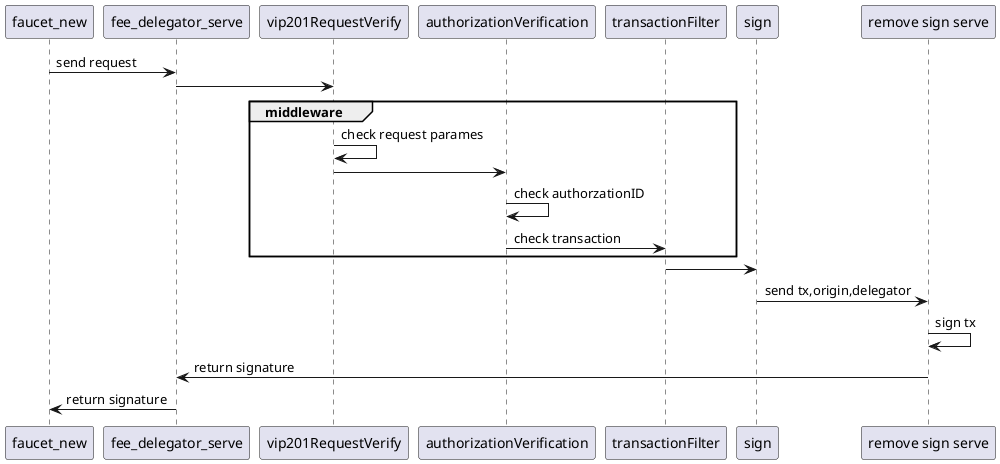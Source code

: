 @startuml
    "faucet_new" -> "fee_delegator_serve":send request
    "fee_delegator_serve" -> "vip201RequestVerify"
      group middleware
      "vip201RequestVerify" -> "vip201RequestVerify":check request parames
      "vip201RequestVerify" -> "authorizationVerification"
      "authorizationVerification" -> "authorizationVerification":check authorzationID
      "authorizationVerification" -> "transactionFilter":check transaction
      end
      "transactionFilter" -> "sign"
      "sign" -> "remove sign serve": send tx,origin,delegator
      "remove sign serve" -> "remove sign serve": sign tx
      "remove sign serve" -> "fee_delegator_serve": return signature
      "fee_delegator_serve" -> "faucet_new": return signature
@enduml